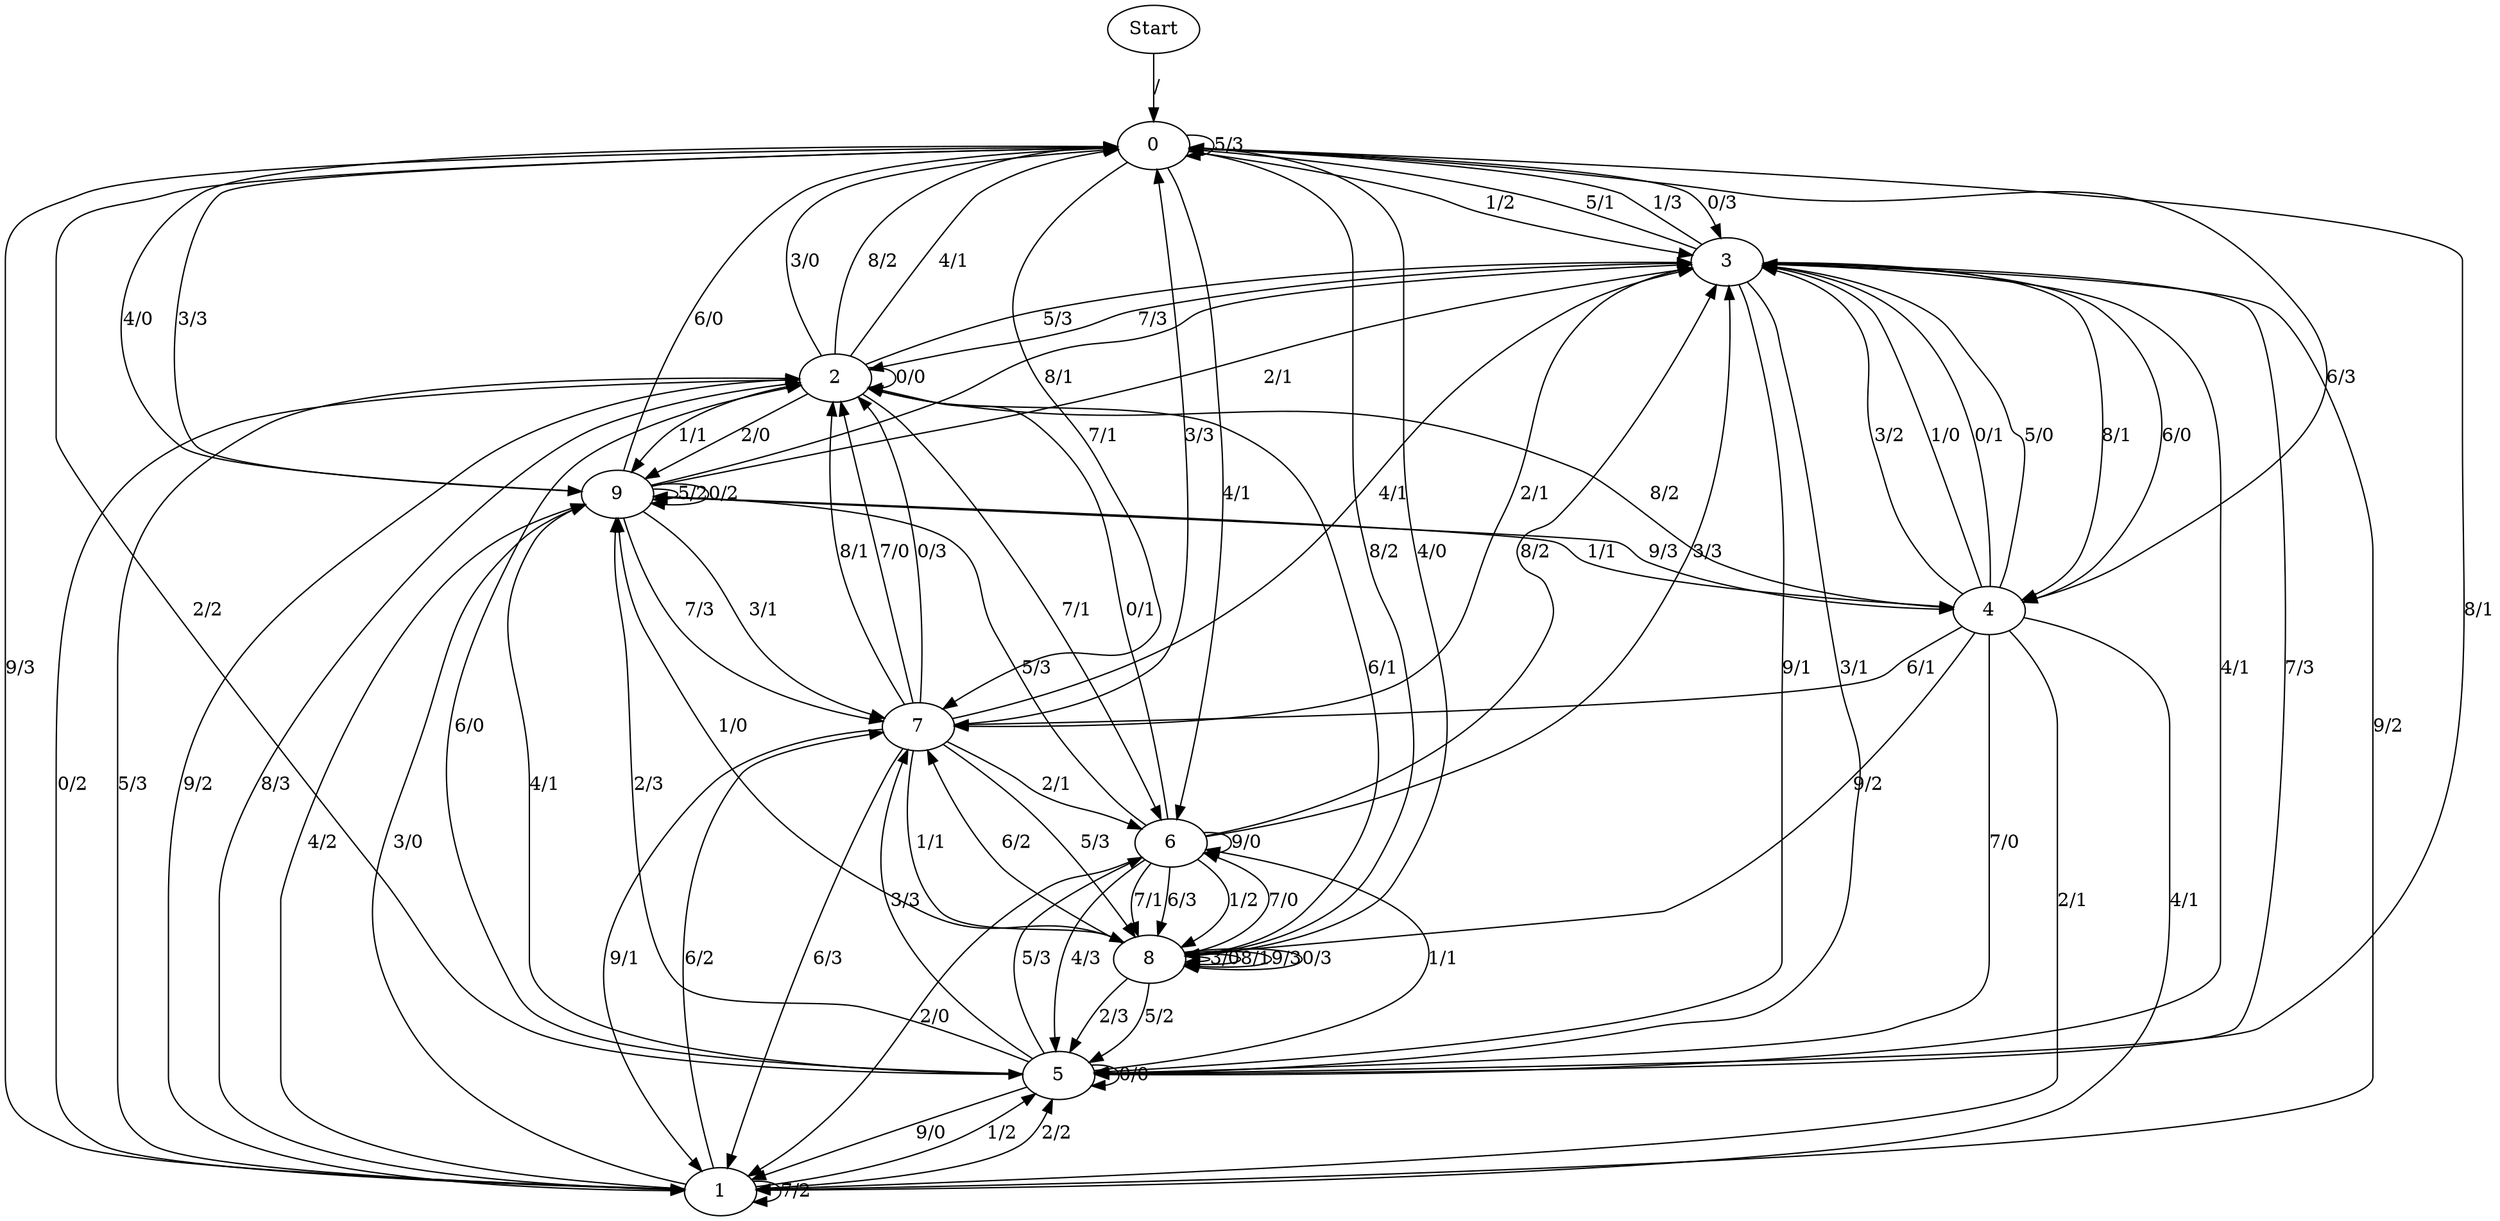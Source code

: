 digraph {
	Start -> 0 [label="/"]
	0 -> 3 [label="0/3"]
	0 -> 0 [label="5/3"]
	0 -> 3 [label="1/2"]
	0 -> 8 [label="8/2"]
	0 -> 1 [label="9/3"]
	0 -> 6 [label="4/1"]
	0 -> 9 [label="3/3"]
	0 -> 4 [label="6/3"]
	0 -> 5 [label="2/2"]
	0 -> 7 [label="7/1"]
	6 -> 9 [label="5/3"]
	6 -> 3 [label="8/2"]
	6 -> 1 [label="2/0"]
	6 -> 8 [label="1/2"]
	6 -> 8 [label="7/1"]
	6 -> 2 [label="0/1"]
	6 -> 5 [label="4/3"]
	6 -> 8 [label="6/3"]
	6 -> 6 [label="9/0"]
	6 -> 3 [label="3/3"]
	9 -> 4 [label="1/1"]
	9 -> 4 [label="9/3"]
	9 -> 0 [label="6/0"]
	9 -> 7 [label="3/1"]
	9 -> 9 [label="5/2"]
	9 -> 0 [label="4/0"]
	9 -> 7 [label="7/3"]
	9 -> 9 [label="0/2"]
	9 -> 3 [label="8/1"]
	9 -> 3 [label="2/1"]
	5 -> 9 [label="4/1"]
	5 -> 9 [label="2/3"]
	5 -> 6 [label="1/1"]
	5 -> 0 [label="8/1"]
	5 -> 1 [label="9/0"]
	5 -> 2 [label="6/0"]
	5 -> 7 [label="3/3"]
	5 -> 6 [label="5/3"]
	5 -> 3 [label="7/3"]
	5 -> 5 [label="0/0"]
	1 -> 2 [label="8/3"]
	1 -> 5 [label="1/2"]
	1 -> 1 [label="7/2"]
	1 -> 9 [label="3/0"]
	1 -> 3 [label="9/2"]
	1 -> 5 [label="2/2"]
	1 -> 2 [label="0/2"]
	1 -> 2 [label="5/3"]
	1 -> 9 [label="4/2"]
	1 -> 7 [label="6/2"]
	2 -> 2 [label="0/0"]
	2 -> 3 [label="5/3"]
	2 -> 8 [label="6/1"]
	2 -> 0 [label="4/1"]
	2 -> 1 [label="9/2"]
	2 -> 9 [label="2/0"]
	2 -> 6 [label="7/1"]
	2 -> 0 [label="3/0"]
	2 -> 0 [label="8/2"]
	2 -> 9 [label="1/1"]
	3 -> 0 [label="5/1"]
	3 -> 4 [label="8/1"]
	3 -> 2 [label="7/3"]
	3 -> 5 [label="9/1"]
	3 -> 4 [label="6/0"]
	3 -> 7 [label="2/1"]
	3 -> 5 [label="3/1"]
	3 -> 0 [label="1/3"]
	3 -> 5 [label="4/1"]
	4 -> 3 [label="3/2"]
	4 -> 3 [label="1/0"]
	4 -> 7 [label="6/1"]
	4 -> 8 [label="9/2"]
	4 -> 3 [label="0/1"]
	4 -> 5 [label="7/0"]
	4 -> 2 [label="8/2"]
	4 -> 1 [label="2/1"]
	4 -> 1 [label="4/1"]
	4 -> 3 [label="5/0"]
	7 -> 3 [label="4/1"]
	7 -> 2 [label="0/3"]
	7 -> 2 [label="7/0"]
	7 -> 1 [label="9/1"]
	7 -> 0 [label="3/3"]
	7 -> 6 [label="2/1"]
	7 -> 8 [label="1/1"]
	7 -> 1 [label="6/3"]
	7 -> 8 [label="5/3"]
	7 -> 2 [label="8/1"]
	8 -> 0 [label="4/0"]
	8 -> 8 [label="3/0"]
	8 -> 5 [label="5/2"]
	8 -> 8 [label="8/1"]
	8 -> 5 [label="2/3"]
	8 -> 9 [label="1/0"]
	8 -> 8 [label="9/3"]
	8 -> 8 [label="0/3"]
	8 -> 7 [label="6/2"]
	8 -> 6 [label="7/0"]
}